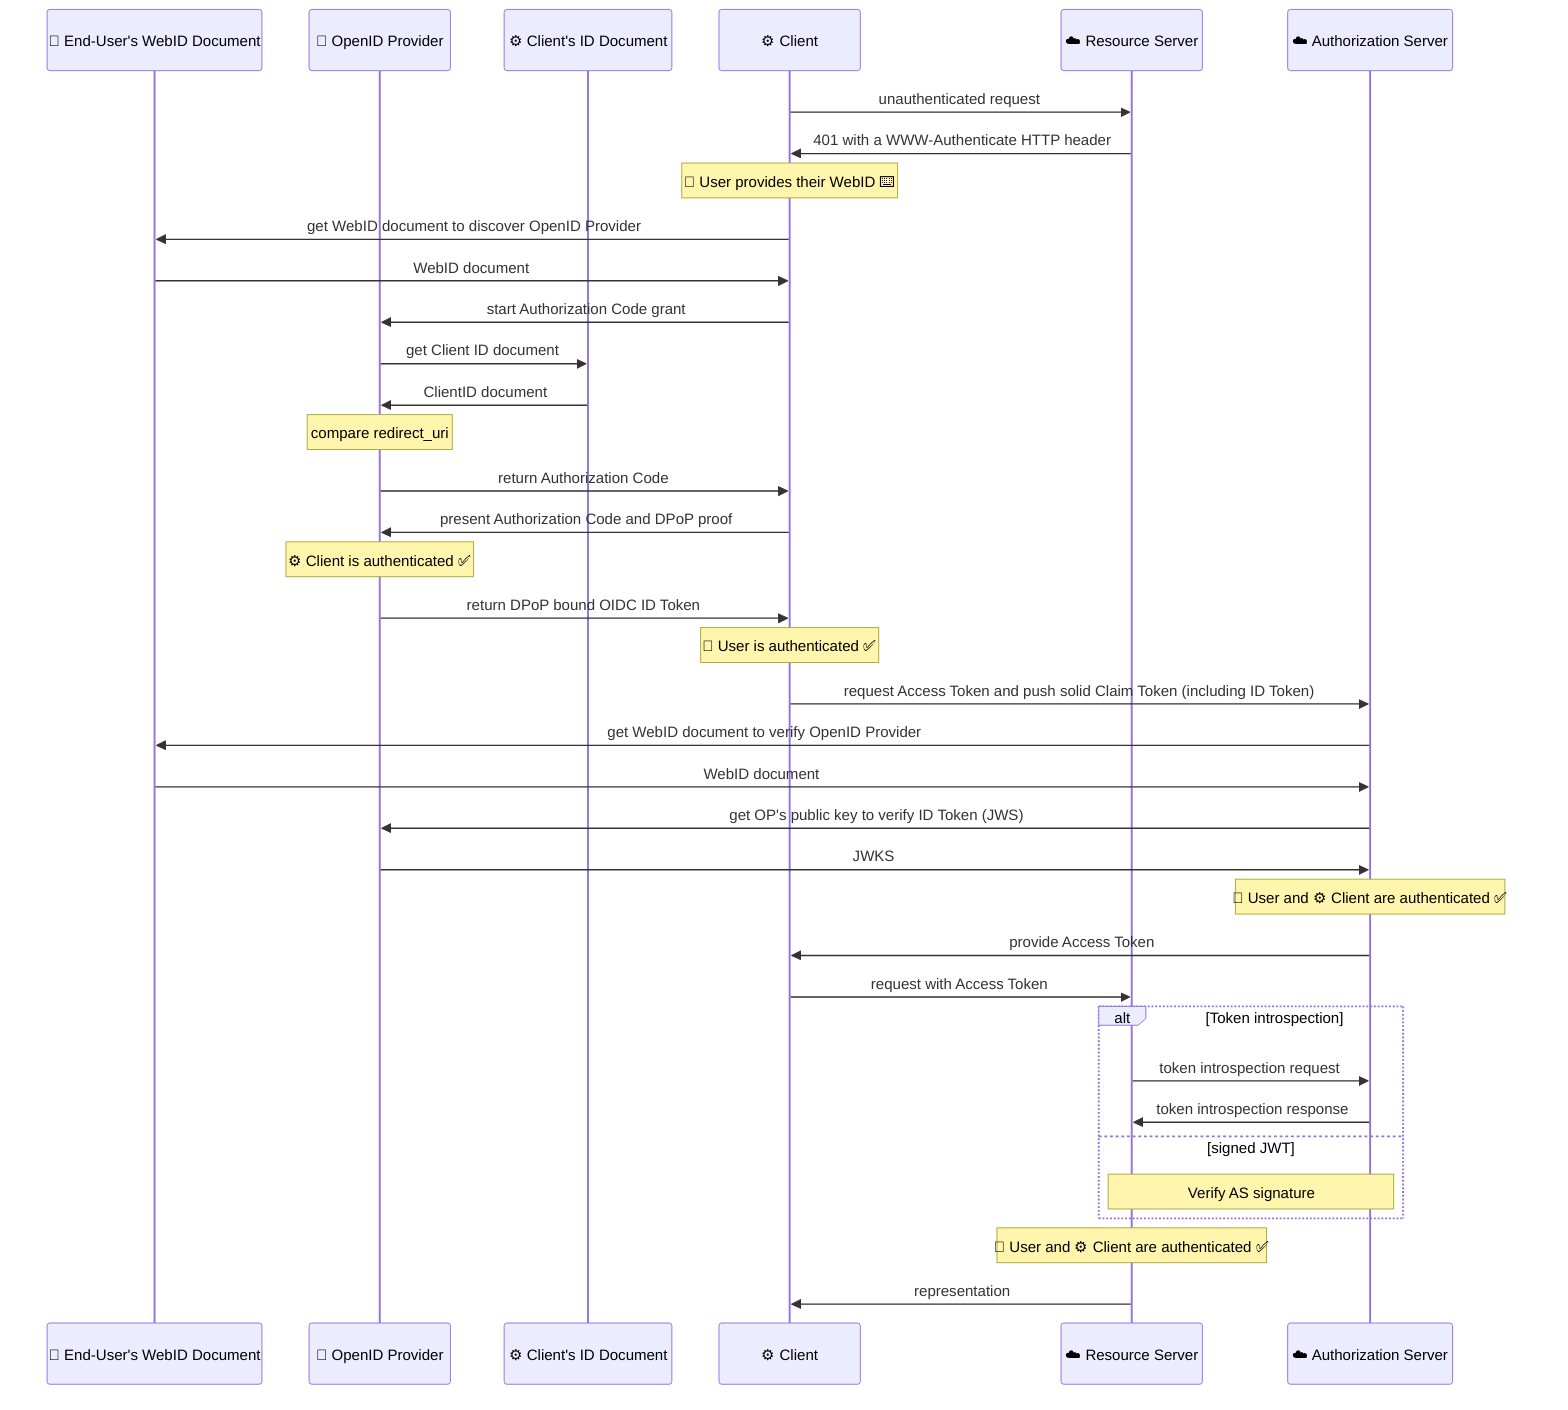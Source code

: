 sequenceDiagram
  participant WebID as 👩 End-User's WebID Document
  participant OP as 👩 OpenID Provider
  participant ClientID as ⚙️ Client's ID Document
  participant C as ⚙️ Client
  participant RS as ☁️ Resource Server
  participant AS as ☁️ Authorization Server
  C ->> RS: unauthenticated request
  RS ->> C: 401 with a WWW-Authenticate HTTP header
  Note over C: 👩 User provides their WebID ⌨️
  C ->> WebID: get WebID document to discover OpenID Provider
  WebID ->> C: WebID document
  C ->> OP: start Authorization Code grant
  OP->> ClientID: get Client ID document
  ClientID->> OP: ClientID document
  Note over OP: compare redirect_uri
  OP ->> C: return Authorization Code
  C ->> OP: present Authorization Code and DPoP proof
  Note over OP:  ⚙️ Client is authenticated ✅
  OP ->> C: return DPoP bound OIDC ID Token
  Note over C: 👩 User is authenticated ✅
  C ->> AS: request Access Token and push solid Claim Token (including ID Token)
  AS ->> WebID: get WebID document to verify OpenID Provider
  WebID ->> AS: WebID document
  AS ->> OP: get OP's public key to verify ID Token (JWS)
  OP ->> AS: JWKS
  Note over AS: 👩 User and ⚙️ Client are authenticated ✅
  AS ->> C: provide Access Token
  C ->> RS: request with Access Token
  alt Token introspection
  RS ->> AS: token introspection request
  AS ->> RS: token introspection response
  else signed JWT
    Note over RS, AS: Verify AS signature
  end
  Note over RS: 👩 User and ⚙️ Client are authenticated ✅
  RS ->> C: representation